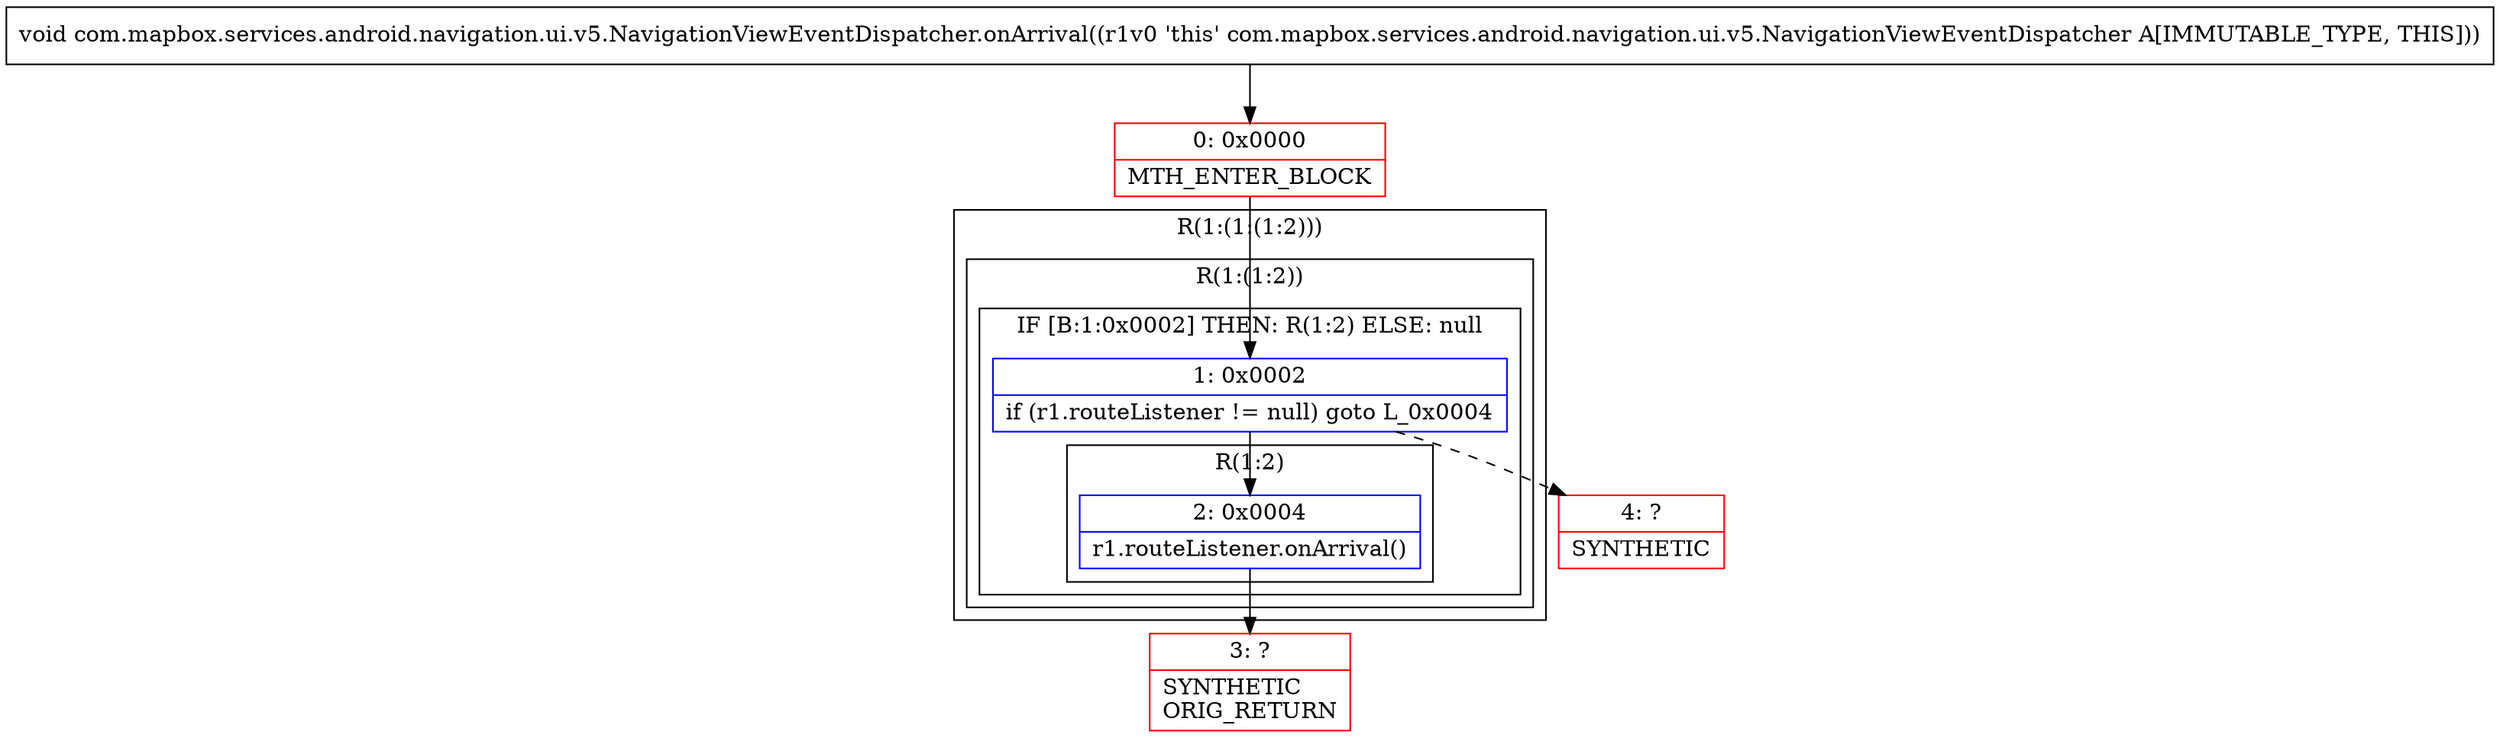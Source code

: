 digraph "CFG forcom.mapbox.services.android.navigation.ui.v5.NavigationViewEventDispatcher.onArrival()V" {
subgraph cluster_Region_1345558209 {
label = "R(1:(1:(1:2)))";
node [shape=record,color=blue];
subgraph cluster_Region_1687975786 {
label = "R(1:(1:2))";
node [shape=record,color=blue];
subgraph cluster_IfRegion_1138896057 {
label = "IF [B:1:0x0002] THEN: R(1:2) ELSE: null";
node [shape=record,color=blue];
Node_1 [shape=record,label="{1\:\ 0x0002|if (r1.routeListener != null) goto L_0x0004\l}"];
subgraph cluster_Region_1229188434 {
label = "R(1:2)";
node [shape=record,color=blue];
Node_2 [shape=record,label="{2\:\ 0x0004|r1.routeListener.onArrival()\l}"];
}
}
}
}
Node_0 [shape=record,color=red,label="{0\:\ 0x0000|MTH_ENTER_BLOCK\l}"];
Node_3 [shape=record,color=red,label="{3\:\ ?|SYNTHETIC\lORIG_RETURN\l}"];
Node_4 [shape=record,color=red,label="{4\:\ ?|SYNTHETIC\l}"];
MethodNode[shape=record,label="{void com.mapbox.services.android.navigation.ui.v5.NavigationViewEventDispatcher.onArrival((r1v0 'this' com.mapbox.services.android.navigation.ui.v5.NavigationViewEventDispatcher A[IMMUTABLE_TYPE, THIS])) }"];
MethodNode -> Node_0;
Node_1 -> Node_2;
Node_1 -> Node_4[style=dashed];
Node_2 -> Node_3;
Node_0 -> Node_1;
}

